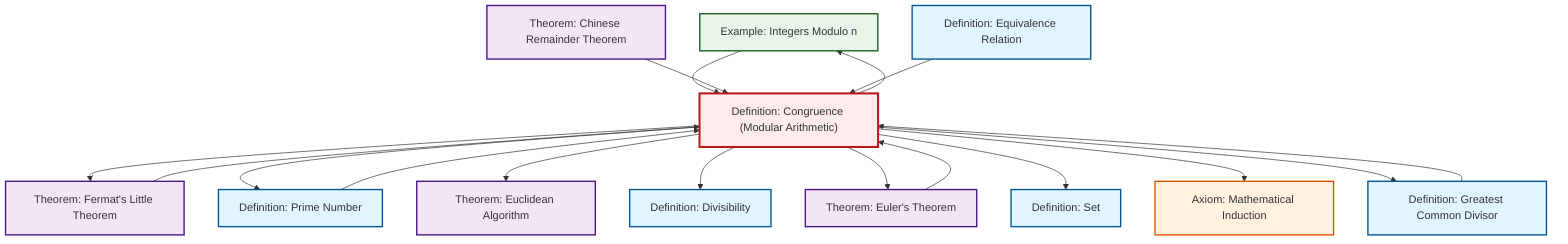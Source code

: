 graph TD
    classDef definition fill:#e1f5fe,stroke:#01579b,stroke-width:2px
    classDef theorem fill:#f3e5f5,stroke:#4a148c,stroke-width:2px
    classDef axiom fill:#fff3e0,stroke:#e65100,stroke-width:2px
    classDef example fill:#e8f5e9,stroke:#1b5e20,stroke-width:2px
    classDef current fill:#ffebee,stroke:#b71c1c,stroke-width:3px
    ex-quotient-integers-mod-n["Example: Integers Modulo n"]:::example
    def-congruence["Definition: Congruence (Modular Arithmetic)"]:::definition
    thm-chinese-remainder["Theorem: Chinese Remainder Theorem"]:::theorem
    def-gcd["Definition: Greatest Common Divisor"]:::definition
    def-equivalence-relation["Definition: Equivalence Relation"]:::definition
    def-set["Definition: Set"]:::definition
    def-prime["Definition: Prime Number"]:::definition
    thm-euclidean-algorithm["Theorem: Euclidean Algorithm"]:::theorem
    thm-euler["Theorem: Euler's Theorem"]:::theorem
    def-divisibility["Definition: Divisibility"]:::definition
    thm-fermat-little["Theorem: Fermat's Little Theorem"]:::theorem
    ax-induction["Axiom: Mathematical Induction"]:::axiom
    ex-quotient-integers-mod-n --> def-congruence
    def-congruence --> thm-fermat-little
    def-congruence --> def-prime
    def-congruence --> thm-euclidean-algorithm
    def-congruence --> ex-quotient-integers-mod-n
    thm-chinese-remainder --> def-congruence
    thm-fermat-little --> def-congruence
    def-prime --> def-congruence
    def-congruence --> def-divisibility
    def-congruence --> thm-euler
    def-congruence --> def-set
    def-congruence --> ax-induction
    def-gcd --> def-congruence
    def-congruence --> def-gcd
    thm-euler --> def-congruence
    def-equivalence-relation --> def-congruence
    class def-congruence current